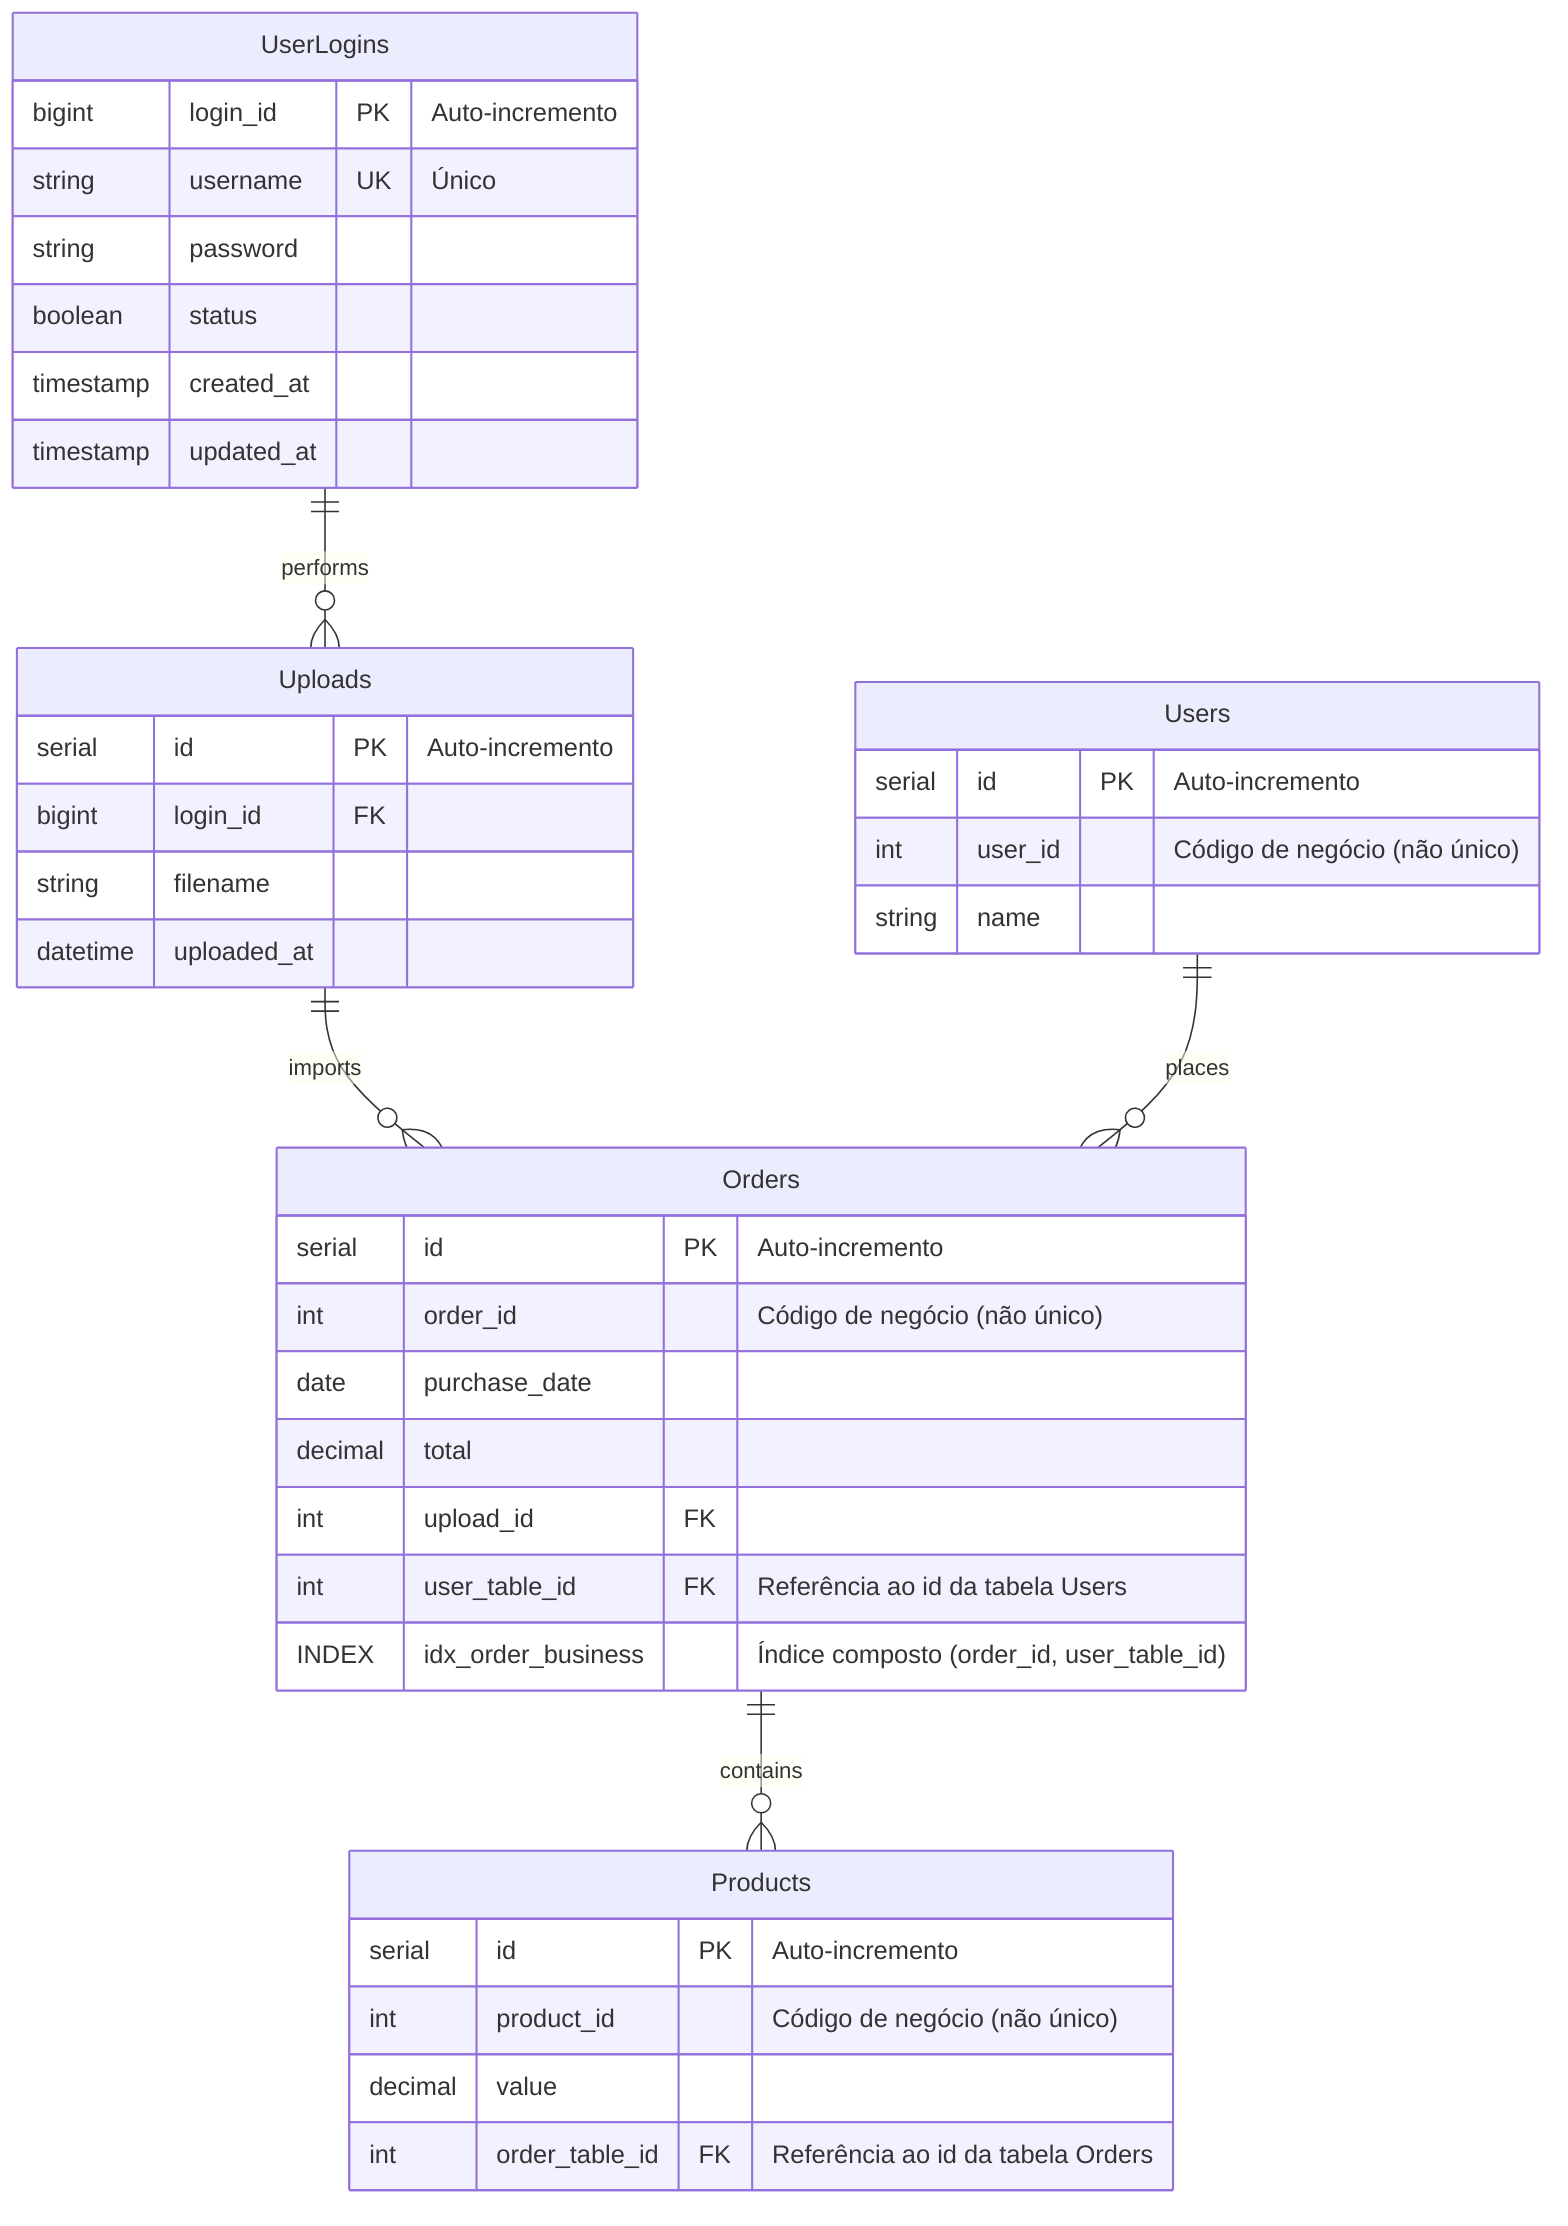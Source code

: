 erDiagram
  UserLogins {
    bigint login_id PK "Auto-incremento"
    string username UK "Único"
    string password
    boolean status
    timestamp created_at
    timestamp updated_at
  }

  Users {
    serial id PK "Auto-incremento"
    int user_id "Código de negócio (não único)"
    string name
  }

  Uploads {
    serial id PK "Auto-incremento"
    bigint login_id FK
    string filename
    datetime uploaded_at
  }

  Orders {
    serial id PK "Auto-incremento"
    int order_id "Código de negócio (não único)"
    date purchase_date
    decimal total
    int upload_id FK
    int user_table_id FK "Referência ao id da tabela Users"
    INDEX idx_order_business "Índice composto (order_id, user_table_id)"
  }

  Products {
    serial id PK "Auto-incremento"
    int product_id "Código de negócio (não único)"
    decimal value
    int order_table_id FK "Referência ao id da tabela Orders"
  }

  UserLogins ||--o{ Uploads : performs
  Uploads ||--o{ Orders : imports
  Users ||--o{ Orders : places
  Orders ||--o{ Products : contains